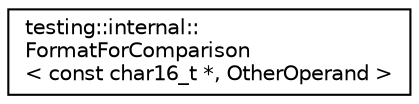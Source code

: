 digraph "类继承关系图"
{
  edge [fontname="Helvetica",fontsize="10",labelfontname="Helvetica",labelfontsize="10"];
  node [fontname="Helvetica",fontsize="10",shape=record];
  rankdir="LR";
  Node0 [label="testing::internal::\lFormatForComparison\l\< const char16_t *, OtherOperand \>",height=0.2,width=0.4,color="black", fillcolor="white", style="filled",URL="$classtesting_1_1internal_1_1_format_for_comparison_3_01const_01char16__t_01_5_00_01_other_operand_01_4.html"];
}
